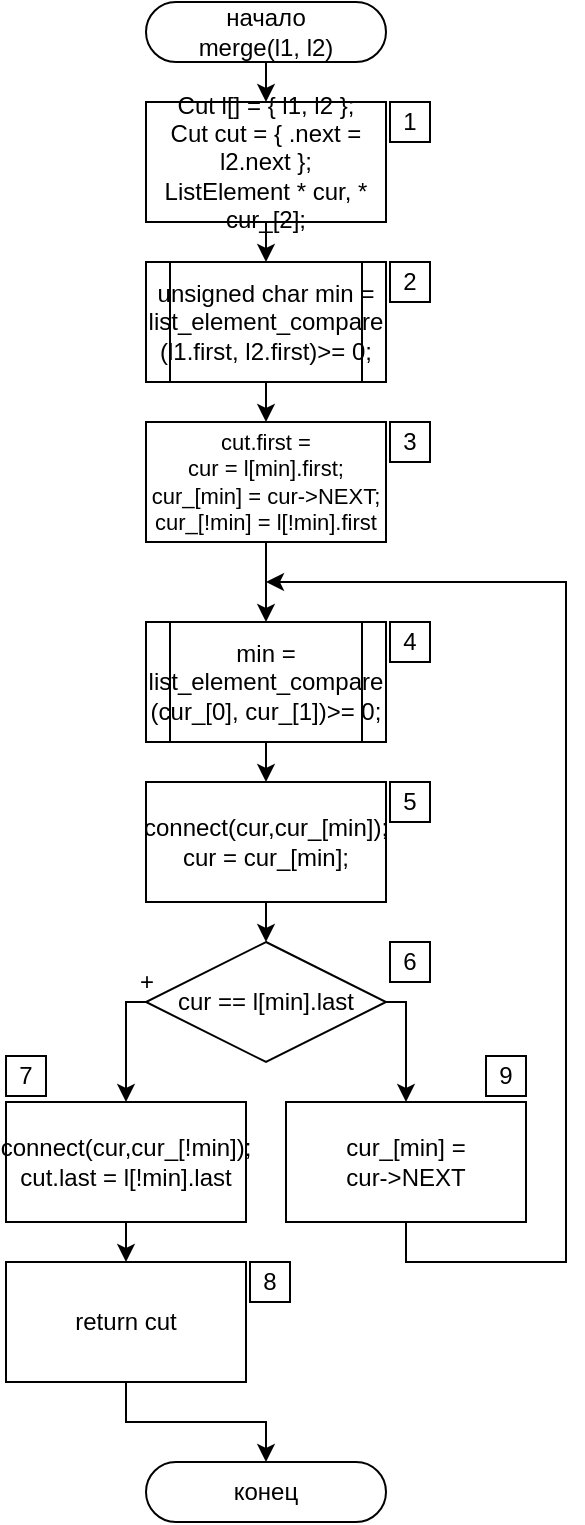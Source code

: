 <mxfile compressed="false" version="13.9.9" type="device">
  <diagram id="uBbau7ussQgPSl02ERnx" name="Page-1">
    <mxGraphModel dx="1331" dy="463" grid="1" gridSize="10" guides="1" tooltips="1" connect="1" arrows="1" fold="1" page="1" pageScale="1" pageWidth="827" pageHeight="1169" math="0" shadow="0">
      <root>
        <mxCell id="0" />
        <mxCell id="1" parent="0" />
        <mxCell id="jMm0TmwhYRcXH56NcLm3-162" style="edgeStyle=orthogonalEdgeStyle;rounded=0;orthogonalLoop=1;jettySize=auto;html=1;exitX=0.5;exitY=1;exitDx=0;exitDy=0;entryX=0.5;entryY=0;entryDx=0;entryDy=0;endSize=6;fontSize=10;" parent="1" source="148" target="139" edge="1">
          <mxGeometry relative="1" as="geometry" />
        </mxCell>
        <mxCell id="148" value="начало&lt;br&gt;merge(l1, l2)" style="rounded=1;whiteSpace=wrap;html=1;arcSize=50;" parent="1" vertex="1">
          <mxGeometry x="70" y="60" width="120" height="30" as="geometry" />
        </mxCell>
        <mxCell id="149" value="конец" style="rounded=1;whiteSpace=wrap;html=1;arcSize=50;" parent="1" vertex="1">
          <mxGeometry x="70" y="790" width="120" height="30" as="geometry" />
        </mxCell>
        <mxCell id="145" value="cur == l[min].last" style="rhombus;whiteSpace=wrap;html=1;rounded=0;" parent="1" vertex="1">
          <mxGeometry x="70" y="530" width="120" height="60" as="geometry" />
        </mxCell>
        <mxCell id="1T6ZNhyFj-p-tMMUiZoM-176" style="edgeStyle=orthogonalEdgeStyle;rounded=0;orthogonalLoop=1;jettySize=auto;html=1;exitX=0.5;exitY=1;exitDx=0;exitDy=0;entryX=0.5;entryY=0;entryDx=0;entryDy=0;" edge="1" parent="1" source="143" target="149">
          <mxGeometry relative="1" as="geometry" />
        </mxCell>
        <mxCell id="143" value="return cut" style="rounded=0;whiteSpace=wrap;html=1;" parent="1" vertex="1">
          <mxGeometry y="690" width="120" height="60" as="geometry" />
        </mxCell>
        <mxCell id="jMm0TmwhYRcXH56NcLm3-164" style="edgeStyle=orthogonalEdgeStyle;rounded=0;orthogonalLoop=1;jettySize=auto;html=1;exitX=0.5;exitY=1;exitDx=0;exitDy=0;entryX=0.5;entryY=0;entryDx=0;entryDy=0;endSize=6;fontSize=10;" parent="1" source="142" target="143" edge="1">
          <mxGeometry relative="1" as="geometry" />
        </mxCell>
        <mxCell id="142" value="connect(cur,cur_[!min]);&lt;br&gt;cut.last = l[!min].last" style="rounded=0;whiteSpace=wrap;html=1;" parent="1" vertex="1">
          <mxGeometry y="610" width="120" height="60" as="geometry" />
        </mxCell>
        <mxCell id="1T6ZNhyFj-p-tMMUiZoM-171" style="edgeStyle=orthogonalEdgeStyle;rounded=0;orthogonalLoop=1;jettySize=auto;html=1;exitX=0.5;exitY=1;exitDx=0;exitDy=0;" edge="1" parent="1" source="144">
          <mxGeometry relative="1" as="geometry">
            <mxPoint x="130" y="350" as="targetPoint" />
            <Array as="points">
              <mxPoint x="200" y="690" />
              <mxPoint x="280" y="690" />
              <mxPoint x="280" y="350" />
            </Array>
          </mxGeometry>
        </mxCell>
        <mxCell id="144" value="cur_[min] =&lt;br&gt;cur-&amp;gt;NEXT" style="rounded=0;whiteSpace=wrap;html=1;" parent="1" vertex="1">
          <mxGeometry x="140" y="610" width="120" height="60" as="geometry" />
        </mxCell>
        <mxCell id="153" style="edgeStyle=orthogonalEdgeStyle;rounded=0;orthogonalLoop=1;jettySize=auto;html=1;exitX=0;exitY=0.5;exitDx=0;exitDy=0;entryX=0.5;entryY=0;entryDx=0;entryDy=0;" parent="1" source="145" target="142" edge="1">
          <mxGeometry relative="1" as="geometry">
            <Array as="points">
              <mxPoint x="60" y="560" />
            </Array>
          </mxGeometry>
        </mxCell>
        <mxCell id="154" style="edgeStyle=orthogonalEdgeStyle;rounded=0;orthogonalLoop=1;jettySize=auto;html=1;exitX=1;exitY=0.5;exitDx=0;exitDy=0;entryX=0.5;entryY=0;entryDx=0;entryDy=0;" parent="1" source="145" target="144" edge="1">
          <mxGeometry relative="1" as="geometry">
            <Array as="points">
              <mxPoint x="200" y="560" />
            </Array>
          </mxGeometry>
        </mxCell>
        <mxCell id="jMm0TmwhYRcXH56NcLm3-160" style="edgeStyle=orthogonalEdgeStyle;rounded=0;orthogonalLoop=1;jettySize=auto;html=1;exitX=0.5;exitY=1;exitDx=0;exitDy=0;entryX=0.5;entryY=0;entryDx=0;entryDy=0;endSize=6;fontSize=10;" parent="1" source="141" target="jMm0TmwhYRcXH56NcLm3-159" edge="1">
          <mxGeometry relative="1" as="geometry" />
        </mxCell>
        <mxCell id="141" value="min = list_element_compare&lt;br&gt;(cur_[0], cur_[1])&amp;gt;= 0;" style="shape=process;whiteSpace=wrap;html=1;backgroundOutline=1;fontFamily=Helvetica;fontSize=12;fontColor=#000000;align=center;strokeColor=#000000;fillColor=#ffffff;" parent="1" vertex="1">
          <mxGeometry x="70" y="370" width="120" height="60" as="geometry" />
        </mxCell>
        <mxCell id="1T6ZNhyFj-p-tMMUiZoM-172" style="edgeStyle=orthogonalEdgeStyle;rounded=0;orthogonalLoop=1;jettySize=auto;html=1;exitX=0.5;exitY=1;exitDx=0;exitDy=0;entryX=0.5;entryY=0;entryDx=0;entryDy=0;" edge="1" parent="1" source="140" target="jMm0TmwhYRcXH56NcLm3-158">
          <mxGeometry relative="1" as="geometry" />
        </mxCell>
        <mxCell id="140" value="unsigned char min = list_element_compare&lt;br&gt;(l1.first, l2.first)&amp;gt;= 0;" style="shape=process;whiteSpace=wrap;html=1;backgroundOutline=1;fontFamily=Helvetica;fontSize=12;fontColor=#000000;align=center;strokeColor=#000000;fillColor=#ffffff;" parent="1" vertex="1">
          <mxGeometry x="70" y="190" width="120" height="60" as="geometry" />
        </mxCell>
        <mxCell id="1T6ZNhyFj-p-tMMUiZoM-173" style="edgeStyle=orthogonalEdgeStyle;rounded=0;orthogonalLoop=1;jettySize=auto;html=1;exitX=0.5;exitY=1;exitDx=0;exitDy=0;entryX=0.5;entryY=0;entryDx=0;entryDy=0;" edge="1" parent="1" source="139" target="140">
          <mxGeometry relative="1" as="geometry" />
        </mxCell>
        <mxCell id="139" value="&lt;p&gt;&lt;font style=&quot;font-size: 12px&quot;&gt;Cut l[] = { l1, l2 };&lt;br&gt;&lt;/font&gt;&lt;font style=&quot;font-size: 12px&quot;&gt;Cut cut = { .next = l2.next };&lt;br&gt;&lt;/font&gt;&lt;font style=&quot;font-size: 12px&quot;&gt;ListElement * cur, * cur_[2];&lt;/font&gt;&lt;/p&gt;" style="rounded=0;whiteSpace=wrap;html=1;" parent="1" vertex="1">
          <mxGeometry x="70" y="110" width="120" height="60" as="geometry" />
        </mxCell>
        <mxCell id="1T6ZNhyFj-p-tMMUiZoM-174" style="edgeStyle=orthogonalEdgeStyle;rounded=0;orthogonalLoop=1;jettySize=auto;html=1;exitX=0.5;exitY=1;exitDx=0;exitDy=0;entryX=0.5;entryY=0;entryDx=0;entryDy=0;" edge="1" parent="1" source="jMm0TmwhYRcXH56NcLm3-158" target="141">
          <mxGeometry relative="1" as="geometry" />
        </mxCell>
        <mxCell id="jMm0TmwhYRcXH56NcLm3-158" value="&lt;font style=&quot;font-size: 11px&quot;&gt;cut.first =&lt;br&gt;cur = l[min].first;&lt;br&gt;cur_[min] = cur-&amp;gt;NEXT;&lt;br&gt;cur_[!min] = l[!min].first&lt;/font&gt;" style="rounded=0;whiteSpace=wrap;html=1;fontSize=10;" parent="1" vertex="1">
          <mxGeometry x="70" y="270" width="120" height="60" as="geometry" />
        </mxCell>
        <mxCell id="jMm0TmwhYRcXH56NcLm3-161" style="edgeStyle=orthogonalEdgeStyle;rounded=0;orthogonalLoop=1;jettySize=auto;html=1;exitX=0.5;exitY=1;exitDx=0;exitDy=0;entryX=0.5;entryY=0;entryDx=0;entryDy=0;endSize=6;fontSize=10;" parent="1" source="jMm0TmwhYRcXH56NcLm3-159" target="145" edge="1">
          <mxGeometry relative="1" as="geometry" />
        </mxCell>
        <mxCell id="jMm0TmwhYRcXH56NcLm3-159" value="connect(cur,cur_[min]);&lt;br&gt;cur = cur_[min];" style="rounded=0;whiteSpace=wrap;html=1;" parent="1" vertex="1">
          <mxGeometry x="70" y="450" width="120" height="60" as="geometry" />
        </mxCell>
        <mxCell id="1T6ZNhyFj-p-tMMUiZoM-158" value="1" style="whiteSpace=wrap;html=1;aspect=fixed;" vertex="1" parent="1">
          <mxGeometry x="192" y="110" width="20" height="20" as="geometry" />
        </mxCell>
        <mxCell id="1T6ZNhyFj-p-tMMUiZoM-159" value="3" style="whiteSpace=wrap;html=1;aspect=fixed;" vertex="1" parent="1">
          <mxGeometry x="192" y="270" width="20" height="20" as="geometry" />
        </mxCell>
        <mxCell id="1T6ZNhyFj-p-tMMUiZoM-160" value="2" style="whiteSpace=wrap;html=1;aspect=fixed;" vertex="1" parent="1">
          <mxGeometry x="192" y="190" width="20" height="20" as="geometry" />
        </mxCell>
        <mxCell id="1T6ZNhyFj-p-tMMUiZoM-162" value="4" style="whiteSpace=wrap;html=1;aspect=fixed;" vertex="1" parent="1">
          <mxGeometry x="192" y="370" width="20" height="20" as="geometry" />
        </mxCell>
        <mxCell id="1T6ZNhyFj-p-tMMUiZoM-163" value="5" style="whiteSpace=wrap;html=1;aspect=fixed;" vertex="1" parent="1">
          <mxGeometry x="192" y="450" width="20" height="20" as="geometry" />
        </mxCell>
        <mxCell id="1T6ZNhyFj-p-tMMUiZoM-164" value="6" style="whiteSpace=wrap;html=1;aspect=fixed;" vertex="1" parent="1">
          <mxGeometry x="192" y="530" width="20" height="20" as="geometry" />
        </mxCell>
        <mxCell id="1T6ZNhyFj-p-tMMUiZoM-165" value="9" style="whiteSpace=wrap;html=1;aspect=fixed;" vertex="1" parent="1">
          <mxGeometry x="240" y="587" width="20" height="20" as="geometry" />
        </mxCell>
        <mxCell id="1T6ZNhyFj-p-tMMUiZoM-166" value="7" style="whiteSpace=wrap;html=1;aspect=fixed;" vertex="1" parent="1">
          <mxGeometry y="587" width="20" height="20" as="geometry" />
        </mxCell>
        <mxCell id="1T6ZNhyFj-p-tMMUiZoM-167" value="8" style="whiteSpace=wrap;html=1;aspect=fixed;" vertex="1" parent="1">
          <mxGeometry x="122" y="690" width="20" height="20" as="geometry" />
        </mxCell>
        <mxCell id="1T6ZNhyFj-p-tMMUiZoM-175" value="+" style="text;html=1;align=center;verticalAlign=middle;resizable=0;points=[];autosize=1;" vertex="1" parent="1">
          <mxGeometry x="60" y="540" width="20" height="20" as="geometry" />
        </mxCell>
      </root>
    </mxGraphModel>
  </diagram>
</mxfile>
